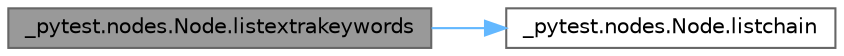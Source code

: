 digraph "_pytest.nodes.Node.listextrakeywords"
{
 // LATEX_PDF_SIZE
  bgcolor="transparent";
  edge [fontname=Helvetica,fontsize=10,labelfontname=Helvetica,labelfontsize=10];
  node [fontname=Helvetica,fontsize=10,shape=box,height=0.2,width=0.4];
  rankdir="LR";
  Node1 [id="Node000001",label="_pytest.nodes.Node.listextrakeywords",height=0.2,width=0.4,color="gray40", fillcolor="grey60", style="filled", fontcolor="black",tooltip=" "];
  Node1 -> Node2 [id="edge1_Node000001_Node000002",color="steelblue1",style="solid",tooltip=" "];
  Node2 [id="Node000002",label="_pytest.nodes.Node.listchain",height=0.2,width=0.4,color="grey40", fillcolor="white", style="filled",URL="$class__pytest_1_1nodes_1_1_node.html#abc77597576904d5cc9a97ddb3ac45e62",tooltip=" "];
}
